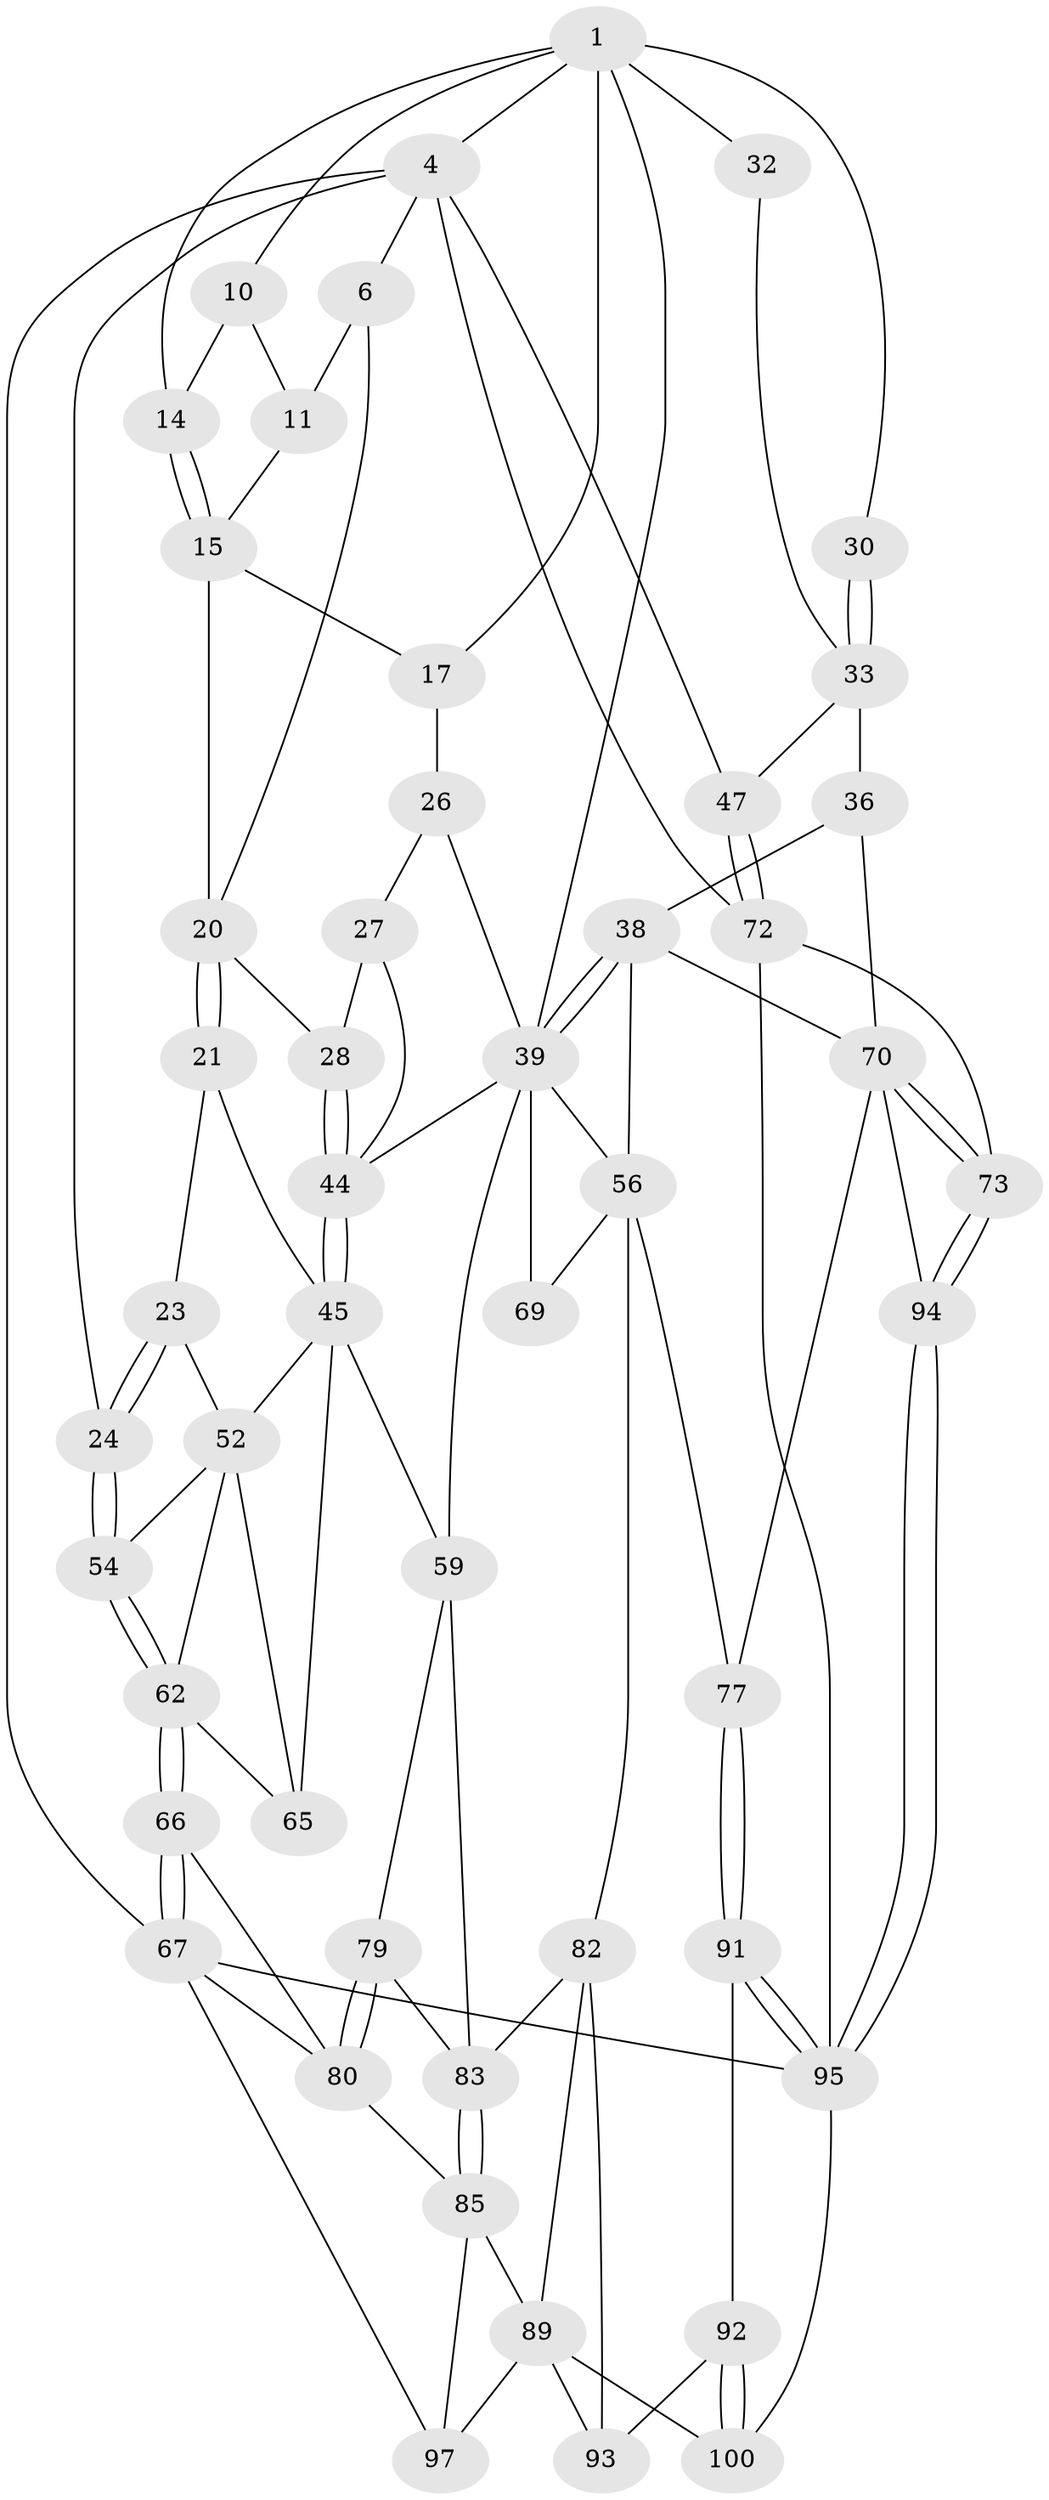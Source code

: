 // original degree distribution, {3: 0.039603960396039604, 5: 0.5346534653465347, 6: 0.21782178217821782, 4: 0.2079207920792079}
// Generated by graph-tools (version 1.1) at 2025/17/03/09/25 04:17:15]
// undirected, 50 vertices, 112 edges
graph export_dot {
graph [start="1"]
  node [color=gray90,style=filled];
  1 [pos="+0.7030109318563783+0",super="+2+8"];
  4 [pos="+1+0",super="+5"];
  6 [pos="+0.044278054108786824+0",super="+13+7"];
  10 [pos="+0.47803199996046936+0.004765090557495691"];
  11 [pos="+0.4511223310856651+0",super="+12"];
  14 [pos="+0.49531550962470927+0.13710277554878048"];
  15 [pos="+0.4815615198270103+0.26402038598079014",super="+16"];
  17 [pos="+0.7035122876123227+0.25292724042068915",super="+18"];
  20 [pos="+0.20576049055901913+0.2226615011387887",super="+25"];
  21 [pos="+0.19336869614192007+0.313194730637087",super="+22"];
  23 [pos="+0.1456963892445657+0.3465688759286427"];
  24 [pos="+0+0.2734613993049639"];
  26 [pos="+0.4652824125079191+0.3366315503595098"];
  27 [pos="+0.4005165573334019+0.3736066221011146"];
  28 [pos="+0.3420187388026396+0.36996603398305977"];
  30 [pos="+0.924808320582824+0.19052136396628647"];
  32 [pos="+0.8108045737503644+0.2691899305188698"];
  33 [pos="+1+0.3573353191142956",super="+34+42"];
  36 [pos="+0.8549124192423389+0.4328375973653634",super="+37"];
  38 [pos="+0.7599893807788769+0.4763502368096815",super="+55"];
  39 [pos="+0.7151993555354538+0.3411775967514423",super="+41"];
  44 [pos="+0.31014017836300817+0.491070832320807",super="+48"];
  45 [pos="+0.2916730503681879+0.523449945940851",super="+61+46"];
  47 [pos="+1+0.4099364628151419"];
  52 [pos="+0.11393975422209895+0.49234475371719927",super="+53+64"];
  54 [pos="+0+0.5187816931034726"];
  56 [pos="+0.6166019230610782+0.5492093386125695",super="+74"];
  59 [pos="+0.36201664009987217+0.5700215700576376",super="+60"];
  62 [pos="+0+0.6652118151792508",super="+63"];
  65 [pos="+0.24291957251301946+0.5752664360569415"];
  66 [pos="+0+0.7234934154617259",super="+81"];
  67 [pos="+0+0.7797267252409656",super="+68+87"];
  69 [pos="+0.4997179754162664+0.6096386155009081"];
  70 [pos="+0.8846986527470087+0.6941229731452594",super="+71"];
  72 [pos="+1+0.7429076019540034"];
  73 [pos="+1+0.7584866716039196"];
  77 [pos="+0.6697806447971337+0.7614204338463648"];
  79 [pos="+0.27124323806880035+0.7027714361940884"];
  80 [pos="+0.22791443910531708+0.7324717716205624",super="+86"];
  82 [pos="+0.5014168353192533+0.7241987193885674",super="+88"];
  83 [pos="+0.40363286487452454+0.6856406478399415",super="+84"];
  85 [pos="+0.3072964889409693+0.8261355215140647",super="+90"];
  89 [pos="+0.3724766136511239+0.856407475451419",super="+96"];
  91 [pos="+0.639996373601806+0.8401697972939339"];
  92 [pos="+0.5659372020946588+0.9184863048902415"];
  93 [pos="+0.5155455588067359+0.9143067320711961"];
  94 [pos="+0.8389570172625553+0.9944477390865847"];
  95 [pos="+0.7939222411106409+1",super="+101"];
  97 [pos="+0.26032731268829307+1"];
  100 [pos="+0.6926662141326033+1"];
  1 -- 32;
  1 -- 17 [weight=2];
  1 -- 4;
  1 -- 39;
  1 -- 30;
  1 -- 10;
  1 -- 14;
  4 -- 47;
  4 -- 72;
  4 -- 24;
  4 -- 67;
  4 -- 6;
  6 -- 20;
  6 -- 11 [weight=2];
  10 -- 11;
  10 -- 14;
  11 -- 15;
  14 -- 15;
  14 -- 15;
  15 -- 17;
  15 -- 20;
  17 -- 26;
  20 -- 21 [weight=2];
  20 -- 21;
  20 -- 28;
  21 -- 23;
  21 -- 45;
  23 -- 24;
  23 -- 24;
  23 -- 52;
  24 -- 54;
  24 -- 54;
  26 -- 27;
  26 -- 39;
  27 -- 28;
  27 -- 44;
  28 -- 44;
  28 -- 44;
  30 -- 33;
  30 -- 33;
  32 -- 33;
  33 -- 36 [weight=3];
  33 -- 47;
  36 -- 38;
  36 -- 70;
  38 -- 39;
  38 -- 39;
  38 -- 56;
  38 -- 70;
  39 -- 69 [weight=2];
  39 -- 56;
  39 -- 59;
  39 -- 44;
  44 -- 45;
  44 -- 45;
  45 -- 65;
  45 -- 52;
  45 -- 59;
  47 -- 72;
  47 -- 72;
  52 -- 54;
  52 -- 65;
  52 -- 62;
  54 -- 62;
  54 -- 62;
  56 -- 82;
  56 -- 77;
  56 -- 69;
  59 -- 83;
  59 -- 79;
  62 -- 66 [weight=2];
  62 -- 66;
  62 -- 65;
  66 -- 67;
  66 -- 67;
  66 -- 80;
  67 -- 97;
  67 -- 80;
  67 -- 95;
  70 -- 73;
  70 -- 73;
  70 -- 94;
  70 -- 77;
  72 -- 73;
  72 -- 95;
  73 -- 94;
  73 -- 94;
  77 -- 91;
  77 -- 91;
  79 -- 80;
  79 -- 80;
  79 -- 83;
  80 -- 85;
  82 -- 83;
  82 -- 89;
  82 -- 93;
  83 -- 85;
  83 -- 85;
  85 -- 89;
  85 -- 97;
  89 -- 100;
  89 -- 93;
  89 -- 97;
  91 -- 92;
  91 -- 95;
  91 -- 95;
  92 -- 93;
  92 -- 100;
  92 -- 100;
  94 -- 95;
  94 -- 95;
  95 -- 100;
}
